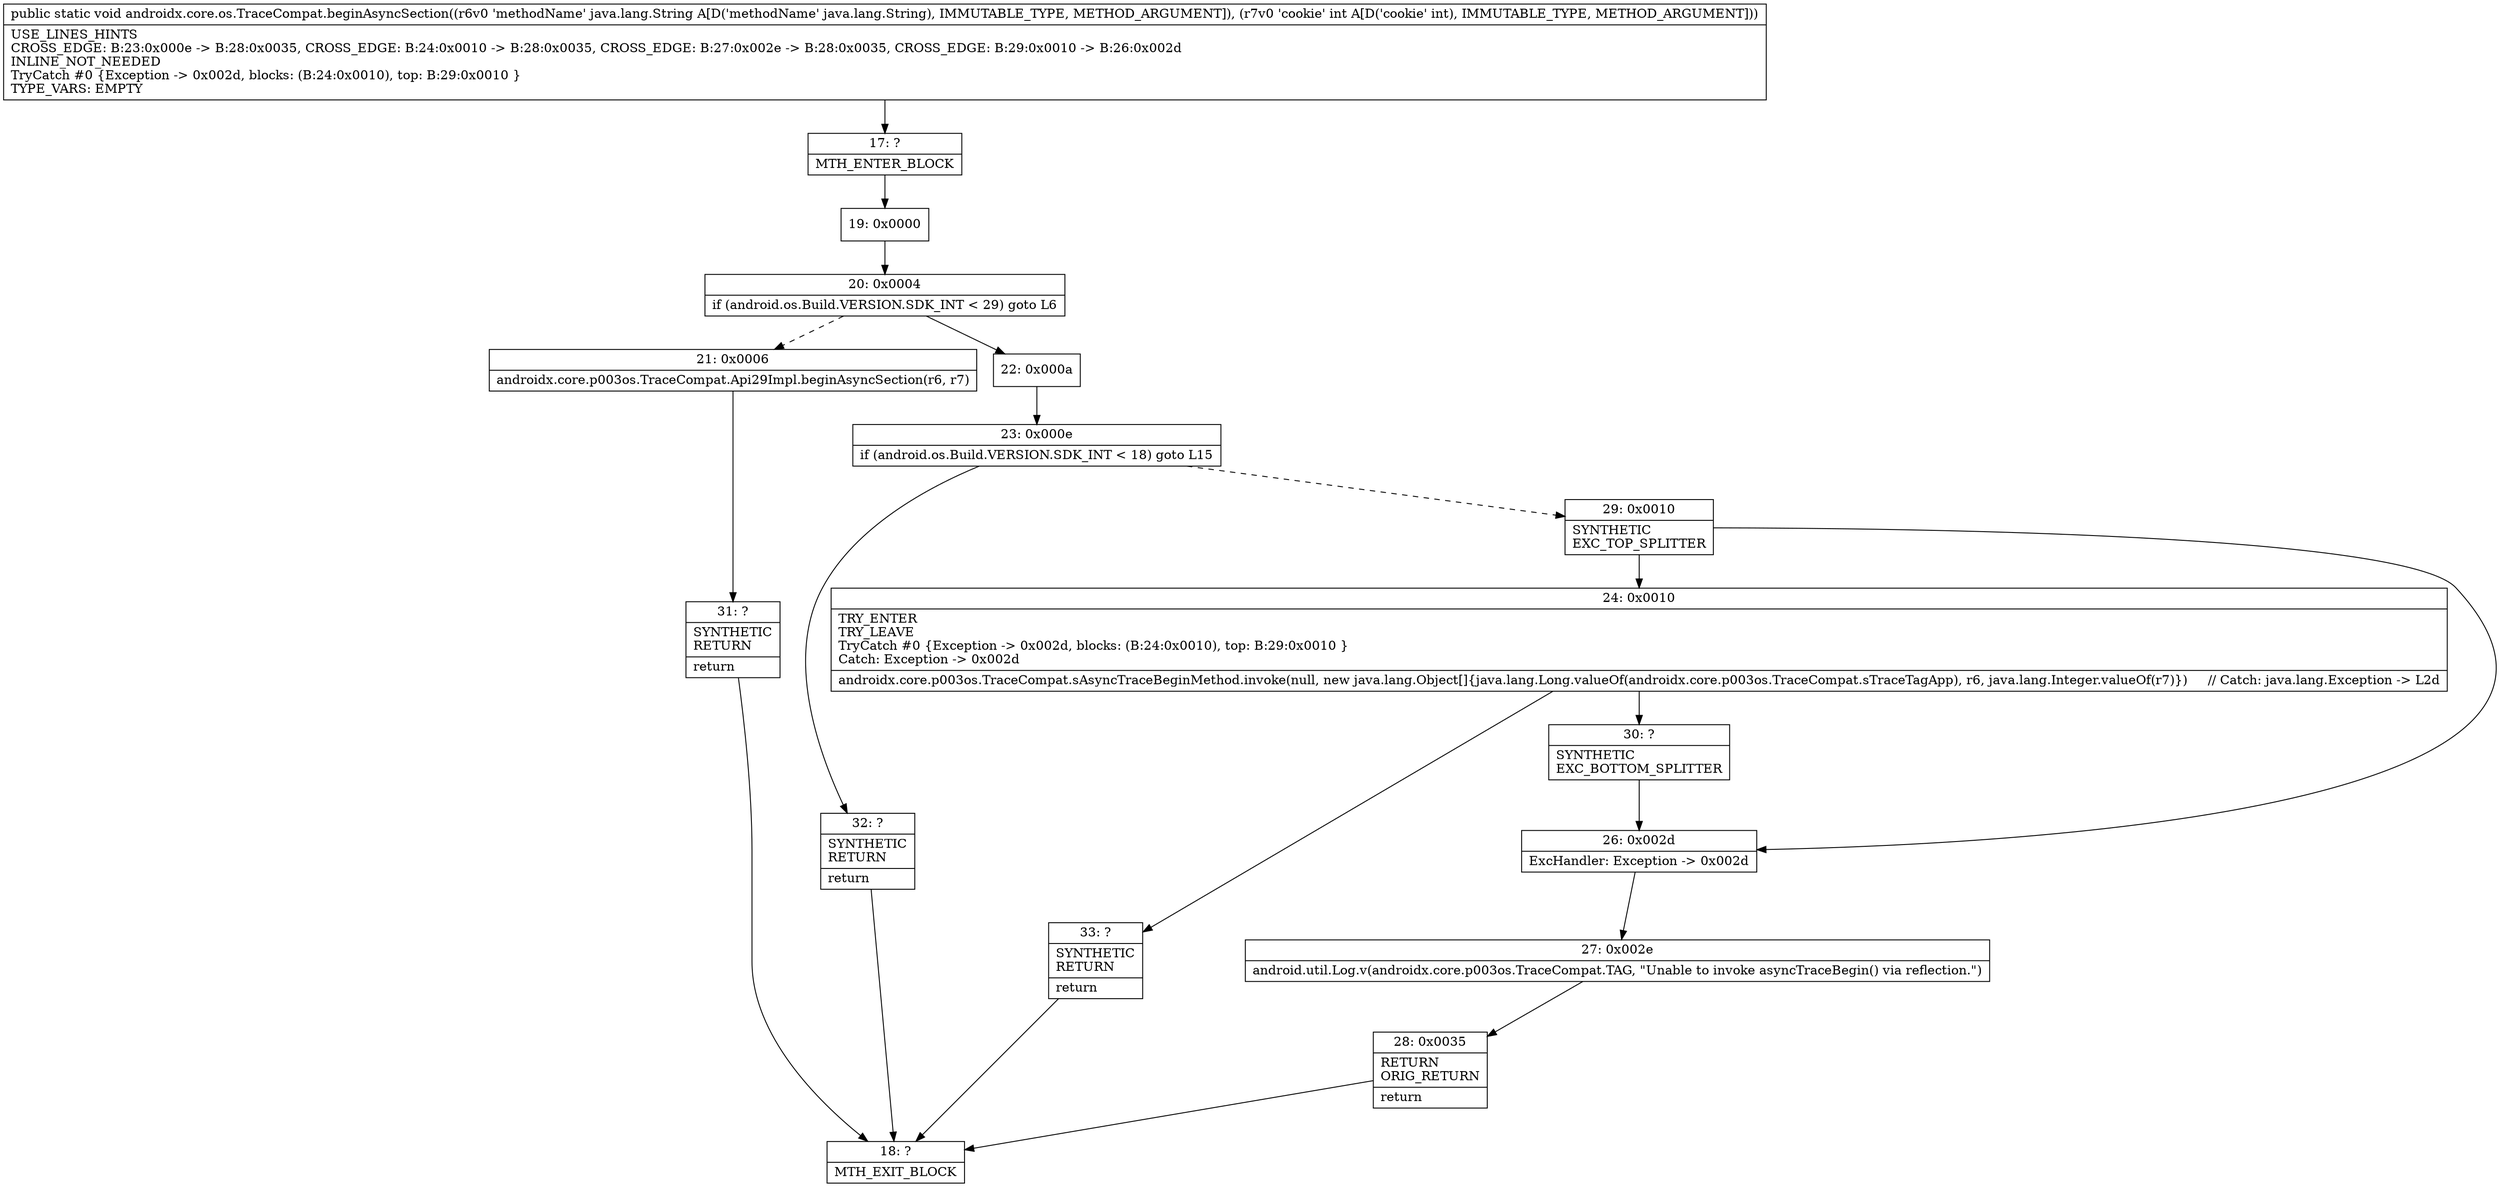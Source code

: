 digraph "CFG forandroidx.core.os.TraceCompat.beginAsyncSection(Ljava\/lang\/String;I)V" {
Node_17 [shape=record,label="{17\:\ ?|MTH_ENTER_BLOCK\l}"];
Node_19 [shape=record,label="{19\:\ 0x0000}"];
Node_20 [shape=record,label="{20\:\ 0x0004|if (android.os.Build.VERSION.SDK_INT \< 29) goto L6\l}"];
Node_21 [shape=record,label="{21\:\ 0x0006|androidx.core.p003os.TraceCompat.Api29Impl.beginAsyncSection(r6, r7)\l}"];
Node_31 [shape=record,label="{31\:\ ?|SYNTHETIC\lRETURN\l|return\l}"];
Node_18 [shape=record,label="{18\:\ ?|MTH_EXIT_BLOCK\l}"];
Node_22 [shape=record,label="{22\:\ 0x000a}"];
Node_23 [shape=record,label="{23\:\ 0x000e|if (android.os.Build.VERSION.SDK_INT \< 18) goto L15\l}"];
Node_29 [shape=record,label="{29\:\ 0x0010|SYNTHETIC\lEXC_TOP_SPLITTER\l}"];
Node_24 [shape=record,label="{24\:\ 0x0010|TRY_ENTER\lTRY_LEAVE\lTryCatch #0 \{Exception \-\> 0x002d, blocks: (B:24:0x0010), top: B:29:0x0010 \}\lCatch: Exception \-\> 0x002d\l|androidx.core.p003os.TraceCompat.sAsyncTraceBeginMethod.invoke(null, new java.lang.Object[]\{java.lang.Long.valueOf(androidx.core.p003os.TraceCompat.sTraceTagApp), r6, java.lang.Integer.valueOf(r7)\})     \/\/ Catch: java.lang.Exception \-\> L2d\l}"];
Node_30 [shape=record,label="{30\:\ ?|SYNTHETIC\lEXC_BOTTOM_SPLITTER\l}"];
Node_33 [shape=record,label="{33\:\ ?|SYNTHETIC\lRETURN\l|return\l}"];
Node_26 [shape=record,label="{26\:\ 0x002d|ExcHandler: Exception \-\> 0x002d\l}"];
Node_27 [shape=record,label="{27\:\ 0x002e|android.util.Log.v(androidx.core.p003os.TraceCompat.TAG, \"Unable to invoke asyncTraceBegin() via reflection.\")\l}"];
Node_28 [shape=record,label="{28\:\ 0x0035|RETURN\lORIG_RETURN\l|return\l}"];
Node_32 [shape=record,label="{32\:\ ?|SYNTHETIC\lRETURN\l|return\l}"];
MethodNode[shape=record,label="{public static void androidx.core.os.TraceCompat.beginAsyncSection((r6v0 'methodName' java.lang.String A[D('methodName' java.lang.String), IMMUTABLE_TYPE, METHOD_ARGUMENT]), (r7v0 'cookie' int A[D('cookie' int), IMMUTABLE_TYPE, METHOD_ARGUMENT]))  | USE_LINES_HINTS\lCROSS_EDGE: B:23:0x000e \-\> B:28:0x0035, CROSS_EDGE: B:24:0x0010 \-\> B:28:0x0035, CROSS_EDGE: B:27:0x002e \-\> B:28:0x0035, CROSS_EDGE: B:29:0x0010 \-\> B:26:0x002d\lINLINE_NOT_NEEDED\lTryCatch #0 \{Exception \-\> 0x002d, blocks: (B:24:0x0010), top: B:29:0x0010 \}\lTYPE_VARS: EMPTY\l}"];
MethodNode -> Node_17;Node_17 -> Node_19;
Node_19 -> Node_20;
Node_20 -> Node_21[style=dashed];
Node_20 -> Node_22;
Node_21 -> Node_31;
Node_31 -> Node_18;
Node_22 -> Node_23;
Node_23 -> Node_29[style=dashed];
Node_23 -> Node_32;
Node_29 -> Node_24;
Node_29 -> Node_26;
Node_24 -> Node_30;
Node_24 -> Node_33;
Node_30 -> Node_26;
Node_33 -> Node_18;
Node_26 -> Node_27;
Node_27 -> Node_28;
Node_28 -> Node_18;
Node_32 -> Node_18;
}

